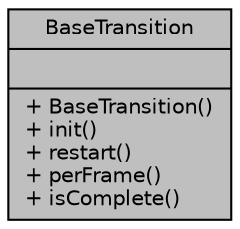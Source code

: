 digraph "BaseTransition"
{
 // INTERACTIVE_SVG=YES
 // LATEX_PDF_SIZE
  edge [fontname="Helvetica",fontsize="10",labelfontname="Helvetica",labelfontsize="10"];
  node [fontname="Helvetica",fontsize="10",shape=record];
  Node1 [label="{BaseTransition\n||+ BaseTransition()\l+ init()\l+ restart()\l+ perFrame()\l+ isComplete()\l}",height=0.2,width=0.4,color="black", fillcolor="grey75", style="filled", fontcolor="black",tooltip=" "];
}
